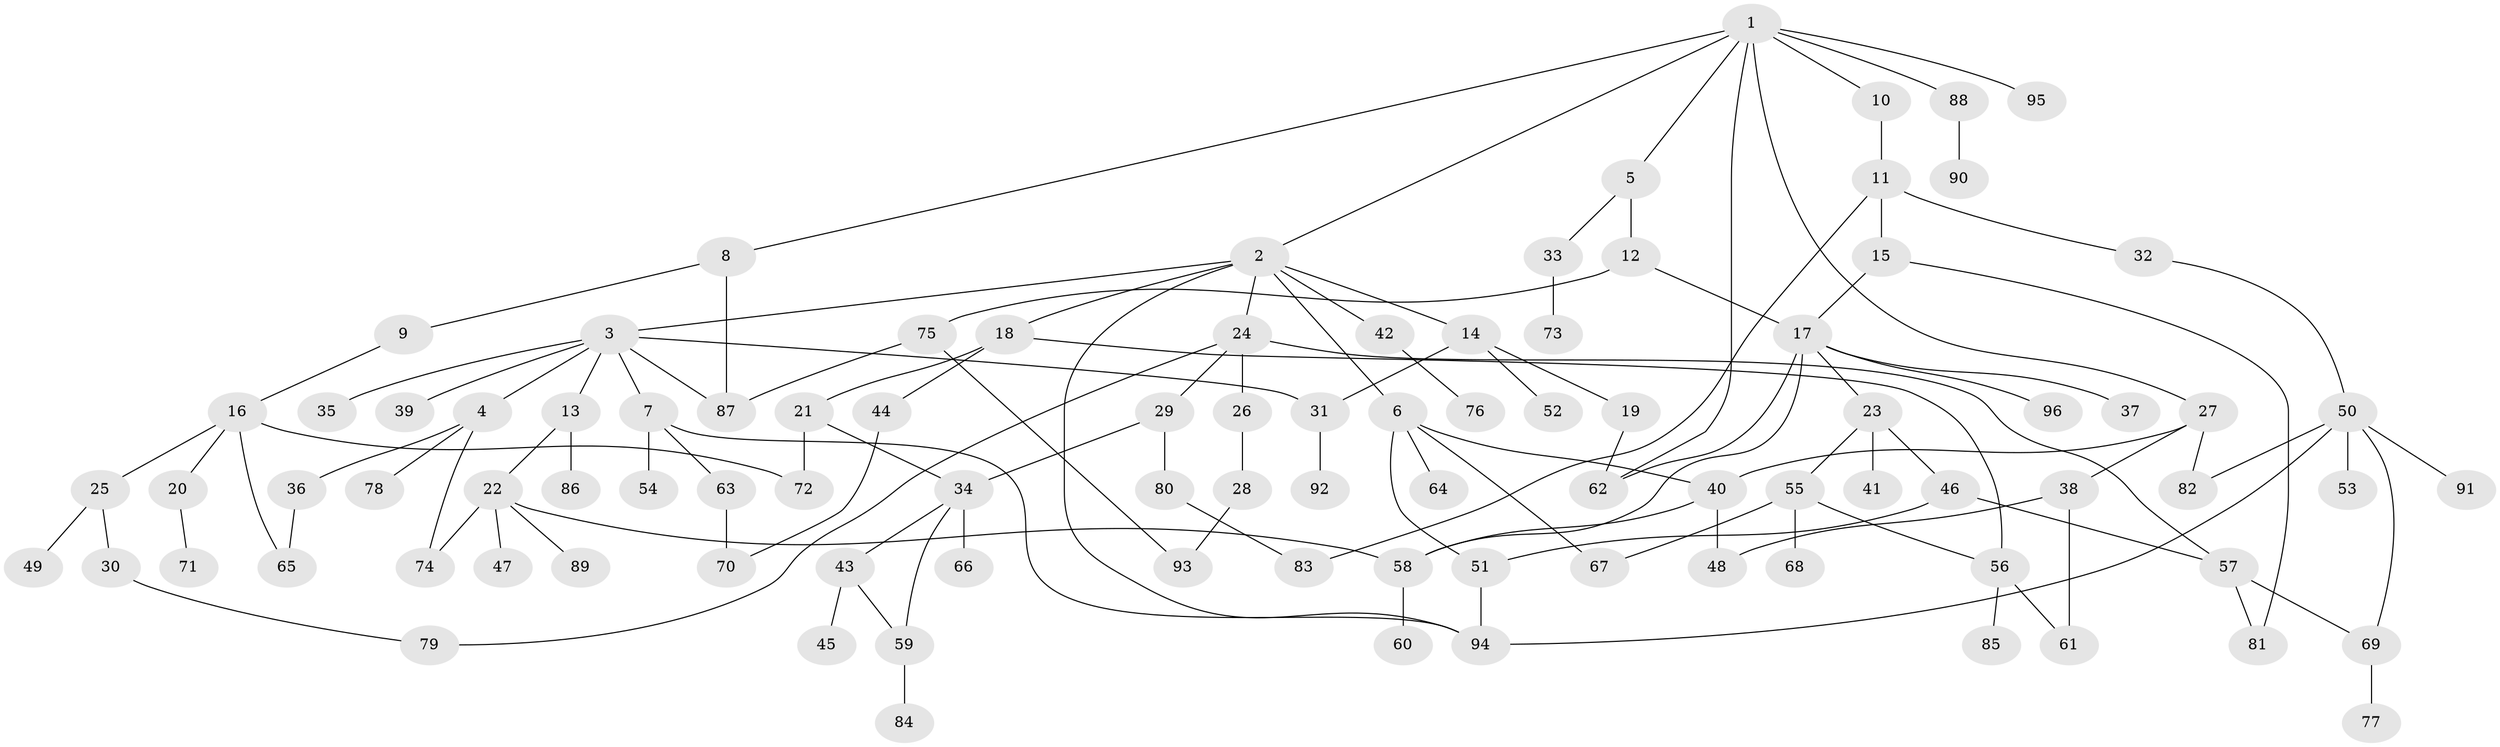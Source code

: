 // coarse degree distribution, {8: 0.015384615384615385, 9: 0.03076923076923077, 7: 0.015384615384615385, 4: 0.1076923076923077, 3: 0.15384615384615385, 5: 0.1076923076923077, 2: 0.24615384615384617, 1: 0.3076923076923077, 6: 0.015384615384615385}
// Generated by graph-tools (version 1.1) at 2025/51/02/27/25 19:51:39]
// undirected, 96 vertices, 125 edges
graph export_dot {
graph [start="1"]
  node [color=gray90,style=filled];
  1;
  2;
  3;
  4;
  5;
  6;
  7;
  8;
  9;
  10;
  11;
  12;
  13;
  14;
  15;
  16;
  17;
  18;
  19;
  20;
  21;
  22;
  23;
  24;
  25;
  26;
  27;
  28;
  29;
  30;
  31;
  32;
  33;
  34;
  35;
  36;
  37;
  38;
  39;
  40;
  41;
  42;
  43;
  44;
  45;
  46;
  47;
  48;
  49;
  50;
  51;
  52;
  53;
  54;
  55;
  56;
  57;
  58;
  59;
  60;
  61;
  62;
  63;
  64;
  65;
  66;
  67;
  68;
  69;
  70;
  71;
  72;
  73;
  74;
  75;
  76;
  77;
  78;
  79;
  80;
  81;
  82;
  83;
  84;
  85;
  86;
  87;
  88;
  89;
  90;
  91;
  92;
  93;
  94;
  95;
  96;
  1 -- 2;
  1 -- 5;
  1 -- 8;
  1 -- 10;
  1 -- 27;
  1 -- 88;
  1 -- 95;
  1 -- 62;
  2 -- 3;
  2 -- 6;
  2 -- 14;
  2 -- 18;
  2 -- 24;
  2 -- 42;
  2 -- 94;
  3 -- 4;
  3 -- 7;
  3 -- 13;
  3 -- 31;
  3 -- 35;
  3 -- 39;
  3 -- 87;
  4 -- 36;
  4 -- 74;
  4 -- 78;
  5 -- 12;
  5 -- 33;
  6 -- 64;
  6 -- 51;
  6 -- 40;
  6 -- 67;
  7 -- 54;
  7 -- 63;
  7 -- 94;
  8 -- 9;
  8 -- 87;
  9 -- 16;
  10 -- 11;
  11 -- 15;
  11 -- 32;
  11 -- 83;
  12 -- 75;
  12 -- 17;
  13 -- 22;
  13 -- 86;
  14 -- 19;
  14 -- 52;
  14 -- 31;
  15 -- 17;
  15 -- 81;
  16 -- 20;
  16 -- 25;
  16 -- 72;
  16 -- 65;
  17 -- 23;
  17 -- 37;
  17 -- 96;
  17 -- 58;
  17 -- 62;
  18 -- 21;
  18 -- 44;
  18 -- 56;
  19 -- 62;
  20 -- 71;
  21 -- 34;
  21 -- 72;
  22 -- 47;
  22 -- 89;
  22 -- 74;
  22 -- 58;
  23 -- 41;
  23 -- 46;
  23 -- 55;
  24 -- 26;
  24 -- 29;
  24 -- 57;
  24 -- 79;
  25 -- 30;
  25 -- 49;
  26 -- 28;
  27 -- 38;
  27 -- 40;
  27 -- 82;
  28 -- 93;
  29 -- 34;
  29 -- 80;
  30 -- 79;
  31 -- 92;
  32 -- 50;
  33 -- 73;
  34 -- 43;
  34 -- 66;
  34 -- 59;
  36 -- 65;
  38 -- 61;
  38 -- 48;
  40 -- 48;
  40 -- 58;
  42 -- 76;
  43 -- 45;
  43 -- 59;
  44 -- 70;
  46 -- 51;
  46 -- 57;
  50 -- 53;
  50 -- 82;
  50 -- 91;
  50 -- 94;
  50 -- 69;
  51 -- 94;
  55 -- 56;
  55 -- 67;
  55 -- 68;
  56 -- 85;
  56 -- 61;
  57 -- 69;
  57 -- 81;
  58 -- 60;
  59 -- 84;
  63 -- 70;
  69 -- 77;
  75 -- 87;
  75 -- 93;
  80 -- 83;
  88 -- 90;
}
